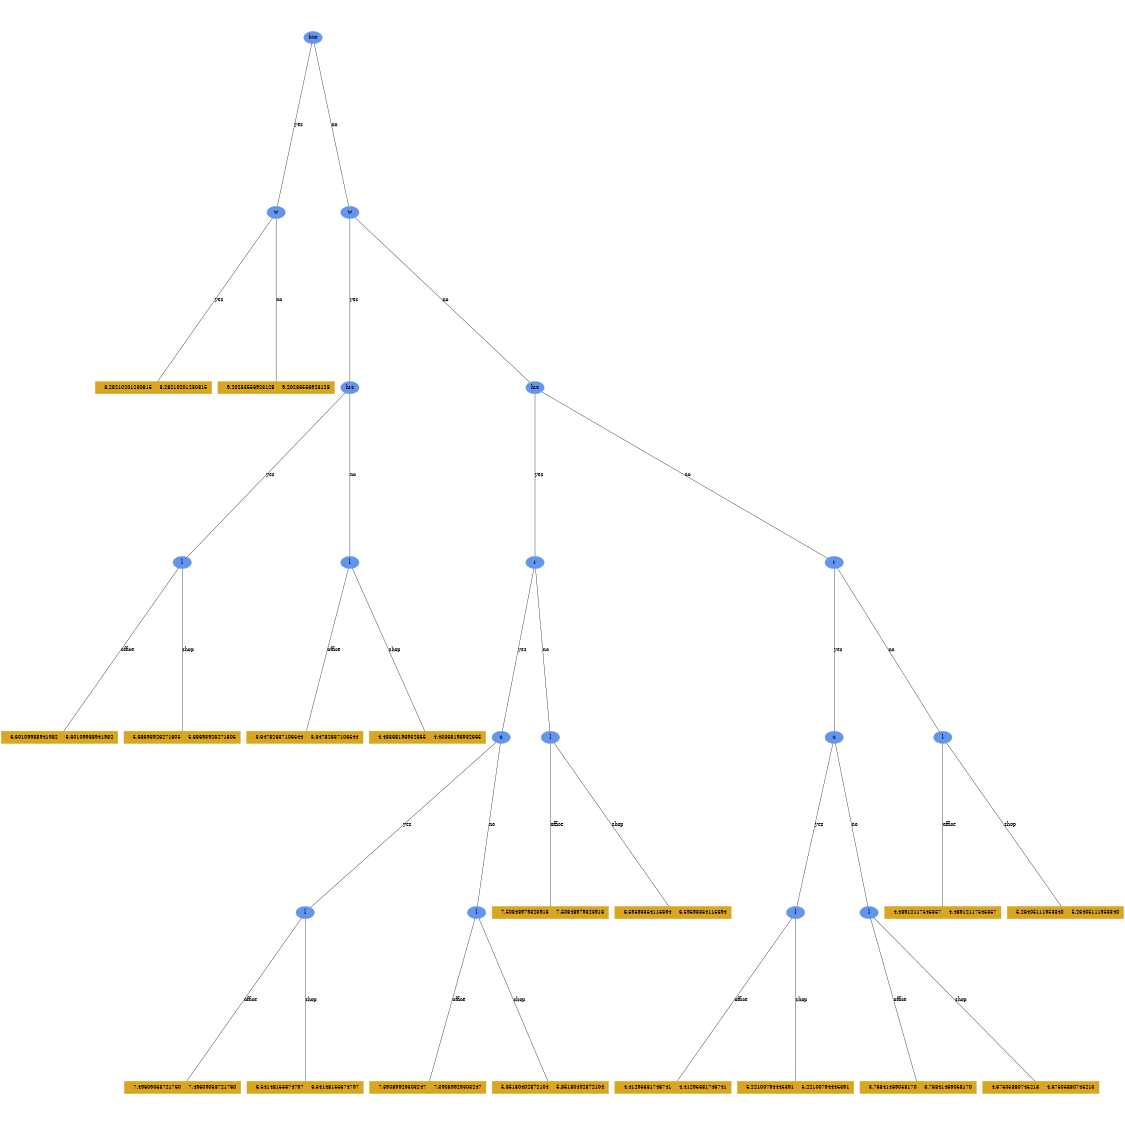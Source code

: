 digraph "DD" {
size = "7.5,10"
ratio=1.0;
center = true;
edge [dir = none];
{ rank = same; node [shape=ellipse, style=filled, color=cornflowerblue];"a0" [label="huc"];}
{ rank = same; node [shape=ellipse, style=filled, color=cornflowerblue];"a1" [label="w"];}
{ rank = same; node [shape=box, style=filled, color=goldenrod];"a2"  [label = "    8.28210201230815     8.28210201230815 "];}
{ rank = same; node [shape=box, style=filled, color=goldenrod];"a3"  [label = "    9.20233556923128     9.20233556923128 "];}
{ rank = same; node [shape=ellipse, style=filled, color=cornflowerblue];"a4" [label="w"];}
{ rank = same; node [shape=ellipse, style=filled, color=cornflowerblue];"a5" [label="hrc"];}
{ rank = same; node [shape=ellipse, style=filled, color=cornflowerblue];"a6" [label="l"];}
{ rank = same; node [shape=box, style=filled, color=goldenrod];"a7"  [label = "    6.60109988941982     6.60109988941982 "];}
{ rank = same; node [shape=box, style=filled, color=goldenrod];"a8"  [label = "    5.68693926271605     5.68693926271605 "];}
{ rank = same; node [shape=ellipse, style=filled, color=cornflowerblue];"a9" [label="l"];}
{ rank = same; node [shape=box, style=filled, color=goldenrod];"a10"  [label = "    3.64782637106544     3.64782637106544 "];}
{ rank = same; node [shape=box, style=filled, color=goldenrod];"a11"  [label = "    4.43368196932665     4.43368196932665 "];}
{ rank = same; node [shape=ellipse, style=filled, color=cornflowerblue];"a12" [label="hrc"];}
{ rank = same; node [shape=ellipse, style=filled, color=cornflowerblue];"a13" [label="r"];}
{ rank = same; node [shape=ellipse, style=filled, color=cornflowerblue];"a14" [label="u"];}
{ rank = same; node [shape=ellipse, style=filled, color=cornflowerblue];"a15" [label="l"];}
{ rank = same; node [shape=box, style=filled, color=goldenrod];"a16"  [label = "    7.49609058721760     7.49609058721760 "];}
{ rank = same; node [shape=box, style=filled, color=goldenrod];"a17"  [label = "    6.54148155674797     6.54148155674797 "];}
{ rank = same; node [shape=ellipse, style=filled, color=cornflowerblue];"a18" [label="l"];}
{ rank = same; node [shape=box, style=filled, color=goldenrod];"a19"  [label = "    7.39089929303247     7.39089929303247 "];}
{ rank = same; node [shape=box, style=filled, color=goldenrod];"a20"  [label = "    5.85180402872104     5.85180402872104 "];}
{ rank = same; node [shape=ellipse, style=filled, color=cornflowerblue];"a21" [label="l"];}
{ rank = same; node [shape=box, style=filled, color=goldenrod];"a22"  [label = "    7.50848979323916     7.50848979323916 "];}
{ rank = same; node [shape=box, style=filled, color=goldenrod];"a23"  [label = "    6.59593354115694     6.59593354115694 "];}
{ rank = same; node [shape=ellipse, style=filled, color=cornflowerblue];"a24" [label="r"];}
{ rank = same; node [shape=ellipse, style=filled, color=cornflowerblue];"a25" [label="u"];}
{ rank = same; node [shape=ellipse, style=filled, color=cornflowerblue];"a26" [label="l"];}
{ rank = same; node [shape=box, style=filled, color=goldenrod];"a27"  [label = "    4.41295681746741     4.41295681746741 "];}
{ rank = same; node [shape=box, style=filled, color=goldenrod];"a28"  [label = "    5.22100794445391     5.22100794445391 "];}
{ rank = same; node [shape=ellipse, style=filled, color=cornflowerblue];"a29" [label="l"];}
{ rank = same; node [shape=box, style=filled, color=goldenrod];"a30"  [label = "    3.76841469058170     3.76841469058170 "];}
{ rank = same; node [shape=box, style=filled, color=goldenrod];"a31"  [label = "    4.67505880745213     4.67505880745213 "];}
{ rank = same; node [shape=ellipse, style=filled, color=cornflowerblue];"a32" [label="l"];}
{ rank = same; node [shape=box, style=filled, color=goldenrod];"a33"  [label = "    4.48912117545357     4.48912117545357 "];}
{ rank = same; node [shape=box, style=filled, color=goldenrod];"a34"  [label = "    5.26405111953340     5.26405111953340 "];}
"a1" -> "a2" [label = "yes"];
"a1" -> "a3" [label = "no"];
"a0" -> "a1" [label = "yes"];
"a6" -> "a7" [label = "office"];
"a6" -> "a8" [label = "shop"];
"a5" -> "a6" [label = "yes"];
"a9" -> "a10" [label = "office"];
"a9" -> "a11" [label = "shop"];
"a5" -> "a9" [label = "no"];
"a4" -> "a5" [label = "yes"];
"a15" -> "a16" [label = "office"];
"a15" -> "a17" [label = "shop"];
"a14" -> "a15" [label = "yes"];
"a18" -> "a19" [label = "office"];
"a18" -> "a20" [label = "shop"];
"a14" -> "a18" [label = "no"];
"a13" -> "a14" [label = "yes"];
"a21" -> "a22" [label = "office"];
"a21" -> "a23" [label = "shop"];
"a13" -> "a21" [label = "no"];
"a12" -> "a13" [label = "yes"];
"a26" -> "a27" [label = "office"];
"a26" -> "a28" [label = "shop"];
"a25" -> "a26" [label = "yes"];
"a29" -> "a30" [label = "office"];
"a29" -> "a31" [label = "shop"];
"a25" -> "a29" [label = "no"];
"a24" -> "a25" [label = "yes"];
"a32" -> "a33" [label = "office"];
"a32" -> "a34" [label = "shop"];
"a24" -> "a32" [label = "no"];
"a12" -> "a24" [label = "no"];
"a4" -> "a12" [label = "no"];
"a0" -> "a4" [label = "no"];
}
